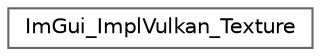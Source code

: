 digraph "类继承关系图"
{
 // LATEX_PDF_SIZE
  bgcolor="transparent";
  edge [fontname=Helvetica,fontsize=10,labelfontname=Helvetica,labelfontsize=10];
  node [fontname=Helvetica,fontsize=10,shape=box,height=0.2,width=0.4];
  rankdir="LR";
  Node0 [id="Node000000",label="ImGui_ImplVulkan_Texture",height=0.2,width=0.4,color="grey40", fillcolor="white", style="filled",URL="$struct_im_gui___impl_vulkan___texture.html",tooltip=" "];
}
